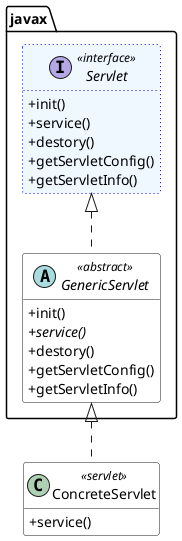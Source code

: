 @startuml
skinparam classAttributeIconSize 0

interface javax.Servlet <<interface>> #aliceblue ##[dotted]blue {
+init()
+service()
+destory()
+getServletConfig()
+getServletInfo()
}

abstract javax.GenericServlet <<abstract>> #white {
+init()
+{abstract} service()
+destory()
+getServletConfig()
+getServletInfo()
}

class ConcreteServlet <<servlet>> #white {
+service()
}

hide fields

javax.Servlet <|.. javax.GenericServlet
javax.GenericServlet <|.. ConcreteServlet

@enduml